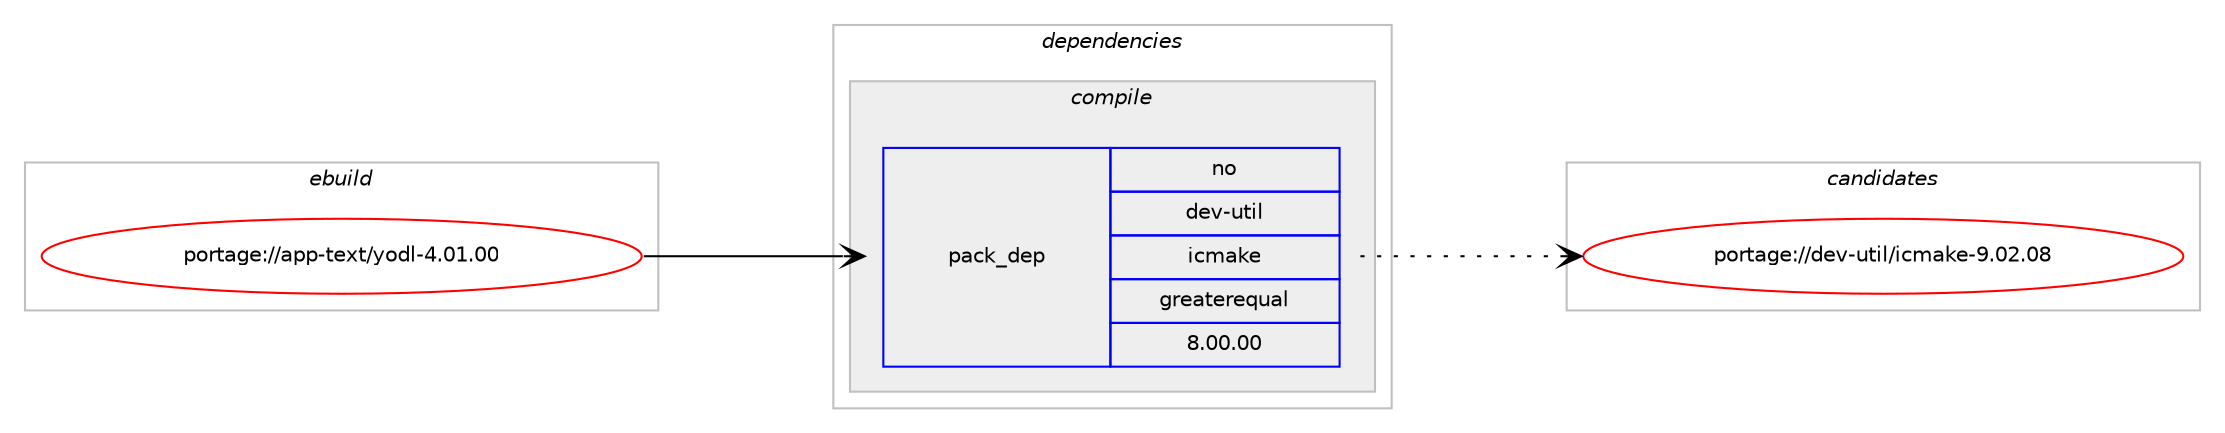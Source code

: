 digraph prolog {

# *************
# Graph options
# *************

newrank=true;
concentrate=true;
compound=true;
graph [rankdir=LR,fontname=Helvetica,fontsize=10,ranksep=1.5];#, ranksep=2.5, nodesep=0.2];
edge  [arrowhead=vee];
node  [fontname=Helvetica,fontsize=10];

# **********
# The ebuild
# **********

subgraph cluster_leftcol {
color=gray;
rank=same;
label=<<i>ebuild</i>>;
id [label="portage://app-text/yodl-4.01.00", color=red, width=4, href="../app-text/yodl-4.01.00.svg"];
}

# ****************
# The dependencies
# ****************

subgraph cluster_midcol {
color=gray;
label=<<i>dependencies</i>>;
subgraph cluster_compile {
fillcolor="#eeeeee";
style=filled;
label=<<i>compile</i>>;
subgraph pack36432 {
dependency48943 [label=<<TABLE BORDER="0" CELLBORDER="1" CELLSPACING="0" CELLPADDING="4" WIDTH="220"><TR><TD ROWSPAN="6" CELLPADDING="30">pack_dep</TD></TR><TR><TD WIDTH="110">no</TD></TR><TR><TD>dev-util</TD></TR><TR><TD>icmake</TD></TR><TR><TD>greaterequal</TD></TR><TR><TD>8.00.00</TD></TR></TABLE>>, shape=none, color=blue];
}
id:e -> dependency48943:w [weight=20,style="solid",arrowhead="vee"];
}
subgraph cluster_compileandrun {
fillcolor="#eeeeee";
style=filled;
label=<<i>compile and run</i>>;
}
subgraph cluster_run {
fillcolor="#eeeeee";
style=filled;
label=<<i>run</i>>;
}
}

# **************
# The candidates
# **************

subgraph cluster_choices {
rank=same;
color=gray;
label=<<i>candidates</i>>;

subgraph choice36432 {
color=black;
nodesep=1;
choiceportage100101118451171161051084710599109971071014557464850464856 [label="portage://dev-util/icmake-9.02.08", color=red, width=4,href="../dev-util/icmake-9.02.08.svg"];
dependency48943:e -> choiceportage100101118451171161051084710599109971071014557464850464856:w [style=dotted,weight="100"];
}
}

}
